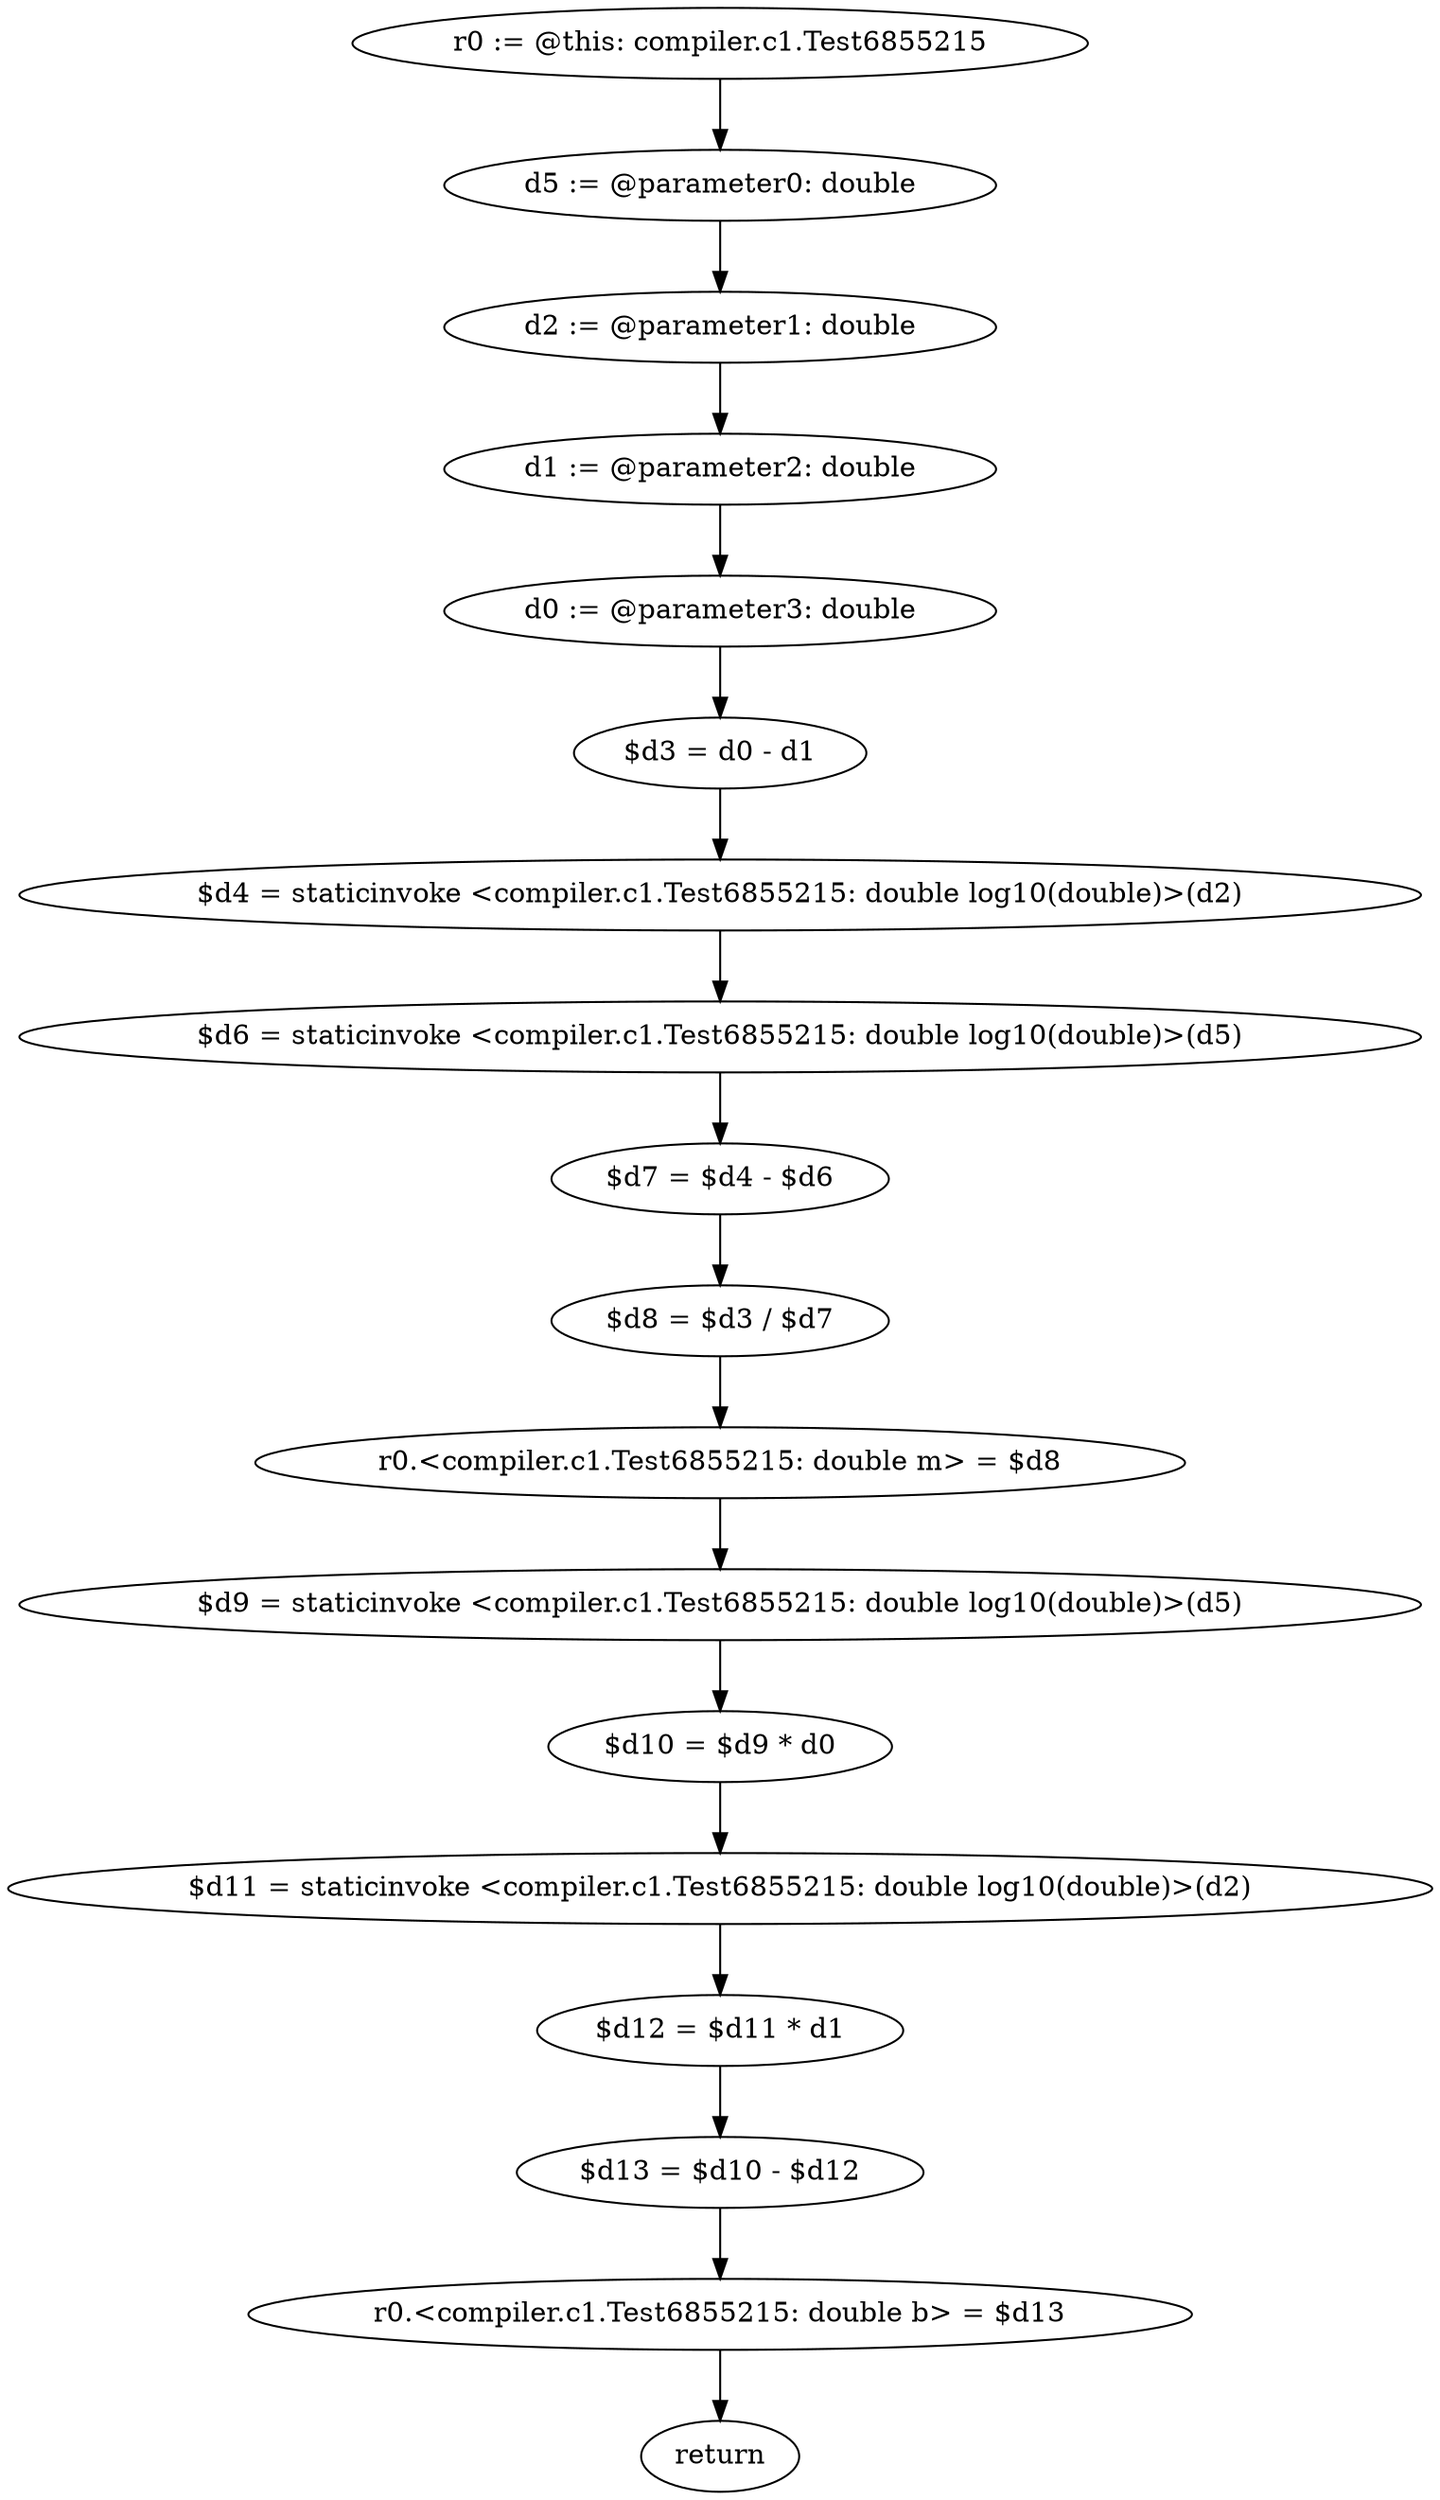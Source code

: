 digraph "unitGraph" {
    "r0 := @this: compiler.c1.Test6855215"
    "d5 := @parameter0: double"
    "d2 := @parameter1: double"
    "d1 := @parameter2: double"
    "d0 := @parameter3: double"
    "$d3 = d0 - d1"
    "$d4 = staticinvoke <compiler.c1.Test6855215: double log10(double)>(d2)"
    "$d6 = staticinvoke <compiler.c1.Test6855215: double log10(double)>(d5)"
    "$d7 = $d4 - $d6"
    "$d8 = $d3 / $d7"
    "r0.<compiler.c1.Test6855215: double m> = $d8"
    "$d9 = staticinvoke <compiler.c1.Test6855215: double log10(double)>(d5)"
    "$d10 = $d9 * d0"
    "$d11 = staticinvoke <compiler.c1.Test6855215: double log10(double)>(d2)"
    "$d12 = $d11 * d1"
    "$d13 = $d10 - $d12"
    "r0.<compiler.c1.Test6855215: double b> = $d13"
    "return"
    "r0 := @this: compiler.c1.Test6855215"->"d5 := @parameter0: double";
    "d5 := @parameter0: double"->"d2 := @parameter1: double";
    "d2 := @parameter1: double"->"d1 := @parameter2: double";
    "d1 := @parameter2: double"->"d0 := @parameter3: double";
    "d0 := @parameter3: double"->"$d3 = d0 - d1";
    "$d3 = d0 - d1"->"$d4 = staticinvoke <compiler.c1.Test6855215: double log10(double)>(d2)";
    "$d4 = staticinvoke <compiler.c1.Test6855215: double log10(double)>(d2)"->"$d6 = staticinvoke <compiler.c1.Test6855215: double log10(double)>(d5)";
    "$d6 = staticinvoke <compiler.c1.Test6855215: double log10(double)>(d5)"->"$d7 = $d4 - $d6";
    "$d7 = $d4 - $d6"->"$d8 = $d3 / $d7";
    "$d8 = $d3 / $d7"->"r0.<compiler.c1.Test6855215: double m> = $d8";
    "r0.<compiler.c1.Test6855215: double m> = $d8"->"$d9 = staticinvoke <compiler.c1.Test6855215: double log10(double)>(d5)";
    "$d9 = staticinvoke <compiler.c1.Test6855215: double log10(double)>(d5)"->"$d10 = $d9 * d0";
    "$d10 = $d9 * d0"->"$d11 = staticinvoke <compiler.c1.Test6855215: double log10(double)>(d2)";
    "$d11 = staticinvoke <compiler.c1.Test6855215: double log10(double)>(d2)"->"$d12 = $d11 * d1";
    "$d12 = $d11 * d1"->"$d13 = $d10 - $d12";
    "$d13 = $d10 - $d12"->"r0.<compiler.c1.Test6855215: double b> = $d13";
    "r0.<compiler.c1.Test6855215: double b> = $d13"->"return";
}

